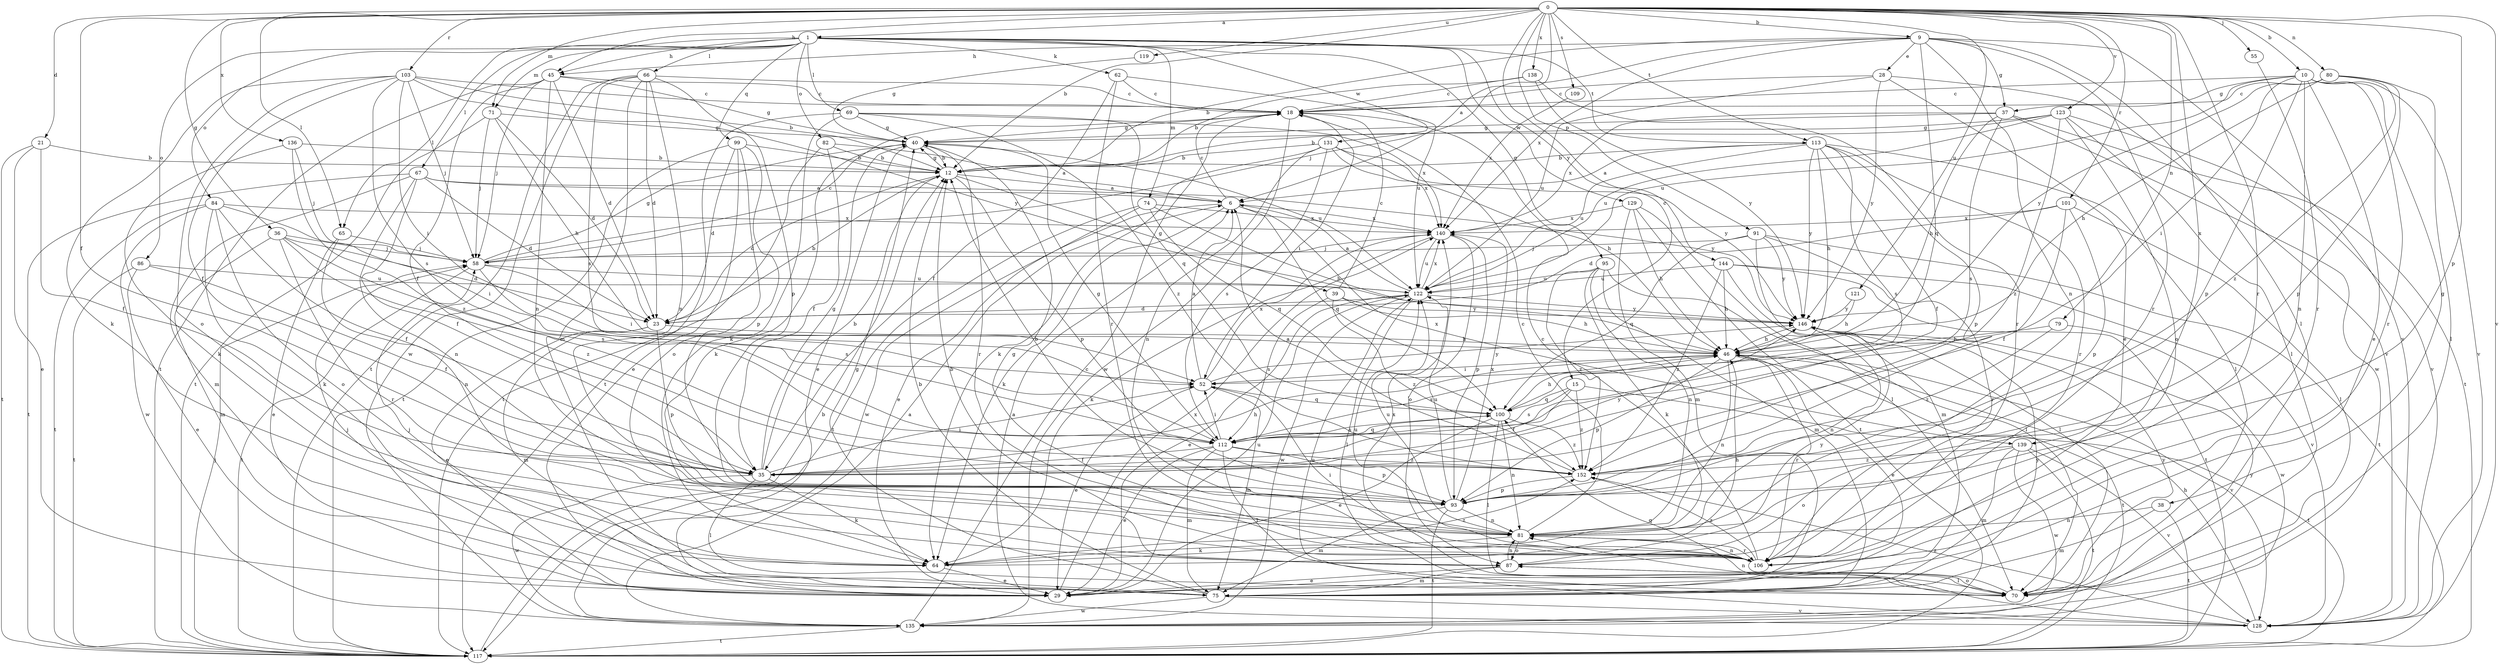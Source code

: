 strict digraph  {
0;
1;
6;
9;
10;
12;
15;
18;
21;
23;
28;
29;
35;
36;
37;
38;
39;
40;
45;
46;
52;
55;
58;
62;
64;
65;
66;
67;
69;
70;
71;
74;
75;
79;
80;
81;
82;
84;
86;
87;
91;
93;
95;
99;
100;
101;
103;
106;
109;
112;
113;
117;
119;
121;
122;
123;
128;
129;
131;
135;
136;
138;
139;
140;
144;
146;
152;
0 -> 1  [label=a];
0 -> 6  [label=a];
0 -> 9  [label=b];
0 -> 10  [label=b];
0 -> 12  [label=b];
0 -> 15  [label=c];
0 -> 21  [label=d];
0 -> 35  [label=f];
0 -> 36  [label=g];
0 -> 45  [label=h];
0 -> 55  [label=j];
0 -> 65  [label=l];
0 -> 71  [label=m];
0 -> 79  [label=n];
0 -> 80  [label=n];
0 -> 91  [label=p];
0 -> 93  [label=p];
0 -> 101  [label=r];
0 -> 103  [label=r];
0 -> 106  [label=r];
0 -> 109  [label=s];
0 -> 113  [label=t];
0 -> 119  [label=u];
0 -> 121  [label=u];
0 -> 123  [label=v];
0 -> 128  [label=v];
0 -> 136  [label=x];
0 -> 138  [label=x];
0 -> 139  [label=x];
1 -> 45  [label=h];
1 -> 62  [label=k];
1 -> 65  [label=l];
1 -> 66  [label=l];
1 -> 67  [label=l];
1 -> 69  [label=l];
1 -> 71  [label=m];
1 -> 74  [label=m];
1 -> 82  [label=o];
1 -> 84  [label=o];
1 -> 86  [label=o];
1 -> 95  [label=q];
1 -> 99  [label=q];
1 -> 113  [label=t];
1 -> 129  [label=w];
1 -> 131  [label=w];
1 -> 144  [label=y];
6 -> 18  [label=c];
6 -> 64  [label=k];
6 -> 100  [label=q];
6 -> 135  [label=w];
6 -> 139  [label=x];
6 -> 140  [label=x];
9 -> 12  [label=b];
9 -> 28  [label=e];
9 -> 37  [label=g];
9 -> 45  [label=h];
9 -> 58  [label=j];
9 -> 70  [label=l];
9 -> 81  [label=n];
9 -> 100  [label=q];
9 -> 106  [label=r];
9 -> 128  [label=v];
9 -> 140  [label=x];
10 -> 18  [label=c];
10 -> 29  [label=e];
10 -> 37  [label=g];
10 -> 38  [label=g];
10 -> 52  [label=i];
10 -> 81  [label=n];
10 -> 93  [label=p];
10 -> 106  [label=r];
10 -> 122  [label=u];
10 -> 128  [label=v];
12 -> 6  [label=a];
12 -> 23  [label=d];
12 -> 39  [label=g];
12 -> 40  [label=g];
12 -> 93  [label=p];
15 -> 35  [label=f];
15 -> 100  [label=q];
15 -> 112  [label=s];
15 -> 117  [label=t];
15 -> 152  [label=z];
18 -> 40  [label=g];
18 -> 52  [label=i];
18 -> 135  [label=w];
21 -> 12  [label=b];
21 -> 29  [label=e];
21 -> 35  [label=f];
21 -> 117  [label=t];
23 -> 12  [label=b];
23 -> 29  [label=e];
23 -> 46  [label=h];
23 -> 75  [label=m];
23 -> 93  [label=p];
28 -> 18  [label=c];
28 -> 29  [label=e];
28 -> 122  [label=u];
28 -> 128  [label=v];
28 -> 146  [label=y];
29 -> 58  [label=j];
29 -> 122  [label=u];
29 -> 140  [label=x];
35 -> 12  [label=b];
35 -> 40  [label=g];
35 -> 46  [label=h];
35 -> 52  [label=i];
35 -> 64  [label=k];
35 -> 70  [label=l];
35 -> 135  [label=w];
35 -> 146  [label=y];
36 -> 23  [label=d];
36 -> 58  [label=j];
36 -> 75  [label=m];
36 -> 106  [label=r];
36 -> 112  [label=s];
36 -> 152  [label=z];
37 -> 40  [label=g];
37 -> 46  [label=h];
37 -> 112  [label=s];
37 -> 117  [label=t];
37 -> 135  [label=w];
37 -> 140  [label=x];
38 -> 75  [label=m];
38 -> 81  [label=n];
38 -> 117  [label=t];
39 -> 18  [label=c];
39 -> 46  [label=h];
39 -> 112  [label=s];
39 -> 146  [label=y];
39 -> 152  [label=z];
40 -> 12  [label=b];
40 -> 29  [label=e];
40 -> 64  [label=k];
40 -> 106  [label=r];
40 -> 122  [label=u];
45 -> 18  [label=c];
45 -> 23  [label=d];
45 -> 35  [label=f];
45 -> 40  [label=g];
45 -> 58  [label=j];
45 -> 81  [label=n];
45 -> 117  [label=t];
46 -> 29  [label=e];
46 -> 52  [label=i];
46 -> 81  [label=n];
46 -> 93  [label=p];
46 -> 106  [label=r];
46 -> 112  [label=s];
46 -> 117  [label=t];
46 -> 128  [label=v];
52 -> 6  [label=a];
52 -> 29  [label=e];
52 -> 75  [label=m];
52 -> 100  [label=q];
52 -> 140  [label=x];
52 -> 146  [label=y];
55 -> 106  [label=r];
58 -> 18  [label=c];
58 -> 40  [label=g];
58 -> 52  [label=i];
58 -> 112  [label=s];
58 -> 117  [label=t];
58 -> 122  [label=u];
62 -> 18  [label=c];
62 -> 35  [label=f];
62 -> 106  [label=r];
62 -> 122  [label=u];
64 -> 29  [label=e];
64 -> 46  [label=h];
64 -> 152  [label=z];
65 -> 29  [label=e];
65 -> 58  [label=j];
65 -> 81  [label=n];
66 -> 18  [label=c];
66 -> 23  [label=d];
66 -> 75  [label=m];
66 -> 81  [label=n];
66 -> 93  [label=p];
66 -> 112  [label=s];
66 -> 117  [label=t];
66 -> 135  [label=w];
67 -> 6  [label=a];
67 -> 23  [label=d];
67 -> 35  [label=f];
67 -> 75  [label=m];
67 -> 81  [label=n];
67 -> 117  [label=t];
67 -> 146  [label=y];
69 -> 40  [label=g];
69 -> 64  [label=k];
69 -> 100  [label=q];
69 -> 117  [label=t];
69 -> 140  [label=x];
69 -> 152  [label=z];
70 -> 81  [label=n];
70 -> 87  [label=o];
70 -> 140  [label=x];
70 -> 146  [label=y];
71 -> 23  [label=d];
71 -> 40  [label=g];
71 -> 46  [label=h];
71 -> 58  [label=j];
71 -> 117  [label=t];
74 -> 29  [label=e];
74 -> 46  [label=h];
74 -> 100  [label=q];
74 -> 117  [label=t];
74 -> 140  [label=x];
75 -> 12  [label=b];
75 -> 40  [label=g];
75 -> 58  [label=j];
75 -> 128  [label=v];
75 -> 135  [label=w];
75 -> 146  [label=y];
79 -> 46  [label=h];
79 -> 135  [label=w];
79 -> 152  [label=z];
80 -> 18  [label=c];
80 -> 46  [label=h];
80 -> 70  [label=l];
80 -> 93  [label=p];
80 -> 146  [label=y];
80 -> 152  [label=z];
81 -> 18  [label=c];
81 -> 64  [label=k];
81 -> 87  [label=o];
81 -> 106  [label=r];
81 -> 122  [label=u];
82 -> 6  [label=a];
82 -> 12  [label=b];
82 -> 35  [label=f];
82 -> 117  [label=t];
84 -> 35  [label=f];
84 -> 52  [label=i];
84 -> 64  [label=k];
84 -> 87  [label=o];
84 -> 117  [label=t];
84 -> 135  [label=w];
84 -> 140  [label=x];
86 -> 29  [label=e];
86 -> 35  [label=f];
86 -> 117  [label=t];
86 -> 122  [label=u];
87 -> 29  [label=e];
87 -> 70  [label=l];
87 -> 75  [label=m];
87 -> 81  [label=n];
87 -> 146  [label=y];
91 -> 58  [label=j];
91 -> 75  [label=m];
91 -> 100  [label=q];
91 -> 106  [label=r];
91 -> 117  [label=t];
91 -> 146  [label=y];
93 -> 12  [label=b];
93 -> 75  [label=m];
93 -> 81  [label=n];
93 -> 117  [label=t];
93 -> 122  [label=u];
93 -> 140  [label=x];
95 -> 64  [label=k];
95 -> 70  [label=l];
95 -> 75  [label=m];
95 -> 81  [label=n];
95 -> 122  [label=u];
95 -> 152  [label=z];
99 -> 12  [label=b];
99 -> 23  [label=d];
99 -> 29  [label=e];
99 -> 87  [label=o];
99 -> 93  [label=p];
99 -> 117  [label=t];
100 -> 29  [label=e];
100 -> 46  [label=h];
100 -> 70  [label=l];
100 -> 81  [label=n];
100 -> 112  [label=s];
100 -> 152  [label=z];
101 -> 23  [label=d];
101 -> 35  [label=f];
101 -> 70  [label=l];
101 -> 93  [label=p];
101 -> 140  [label=x];
103 -> 12  [label=b];
103 -> 18  [label=c];
103 -> 35  [label=f];
103 -> 52  [label=i];
103 -> 58  [label=j];
103 -> 64  [label=k];
103 -> 87  [label=o];
103 -> 112  [label=s];
103 -> 146  [label=y];
106 -> 12  [label=b];
106 -> 18  [label=c];
106 -> 40  [label=g];
106 -> 52  [label=i];
106 -> 81  [label=n];
106 -> 122  [label=u];
106 -> 152  [label=z];
109 -> 140  [label=x];
112 -> 29  [label=e];
112 -> 35  [label=f];
112 -> 40  [label=g];
112 -> 52  [label=i];
112 -> 70  [label=l];
112 -> 75  [label=m];
112 -> 93  [label=p];
112 -> 100  [label=q];
112 -> 152  [label=z];
113 -> 6  [label=a];
113 -> 12  [label=b];
113 -> 35  [label=f];
113 -> 46  [label=h];
113 -> 70  [label=l];
113 -> 93  [label=p];
113 -> 106  [label=r];
113 -> 112  [label=s];
113 -> 122  [label=u];
113 -> 146  [label=y];
117 -> 12  [label=b];
117 -> 58  [label=j];
119 -> 40  [label=g];
121 -> 46  [label=h];
121 -> 146  [label=y];
122 -> 6  [label=a];
122 -> 23  [label=d];
122 -> 29  [label=e];
122 -> 70  [label=l];
122 -> 135  [label=w];
122 -> 140  [label=x];
122 -> 146  [label=y];
123 -> 12  [label=b];
123 -> 40  [label=g];
123 -> 70  [label=l];
123 -> 87  [label=o];
123 -> 122  [label=u];
123 -> 128  [label=v];
123 -> 152  [label=z];
128 -> 6  [label=a];
128 -> 46  [label=h];
128 -> 100  [label=q];
128 -> 122  [label=u];
128 -> 152  [label=z];
129 -> 46  [label=h];
129 -> 70  [label=l];
129 -> 75  [label=m];
129 -> 117  [label=t];
129 -> 140  [label=x];
131 -> 12  [label=b];
131 -> 46  [label=h];
131 -> 64  [label=k];
131 -> 81  [label=n];
131 -> 112  [label=s];
131 -> 140  [label=x];
131 -> 146  [label=y];
135 -> 6  [label=a];
135 -> 18  [label=c];
135 -> 117  [label=t];
135 -> 146  [label=y];
136 -> 12  [label=b];
136 -> 58  [label=j];
136 -> 64  [label=k];
136 -> 152  [label=z];
138 -> 12  [label=b];
138 -> 18  [label=c];
138 -> 106  [label=r];
138 -> 146  [label=y];
139 -> 75  [label=m];
139 -> 87  [label=o];
139 -> 117  [label=t];
139 -> 128  [label=v];
139 -> 135  [label=w];
139 -> 152  [label=z];
140 -> 58  [label=j];
140 -> 64  [label=k];
140 -> 87  [label=o];
140 -> 93  [label=p];
140 -> 122  [label=u];
144 -> 46  [label=h];
144 -> 70  [label=l];
144 -> 117  [label=t];
144 -> 122  [label=u];
144 -> 128  [label=v];
144 -> 152  [label=z];
146 -> 46  [label=h];
146 -> 81  [label=n];
152 -> 6  [label=a];
152 -> 93  [label=p];
}
